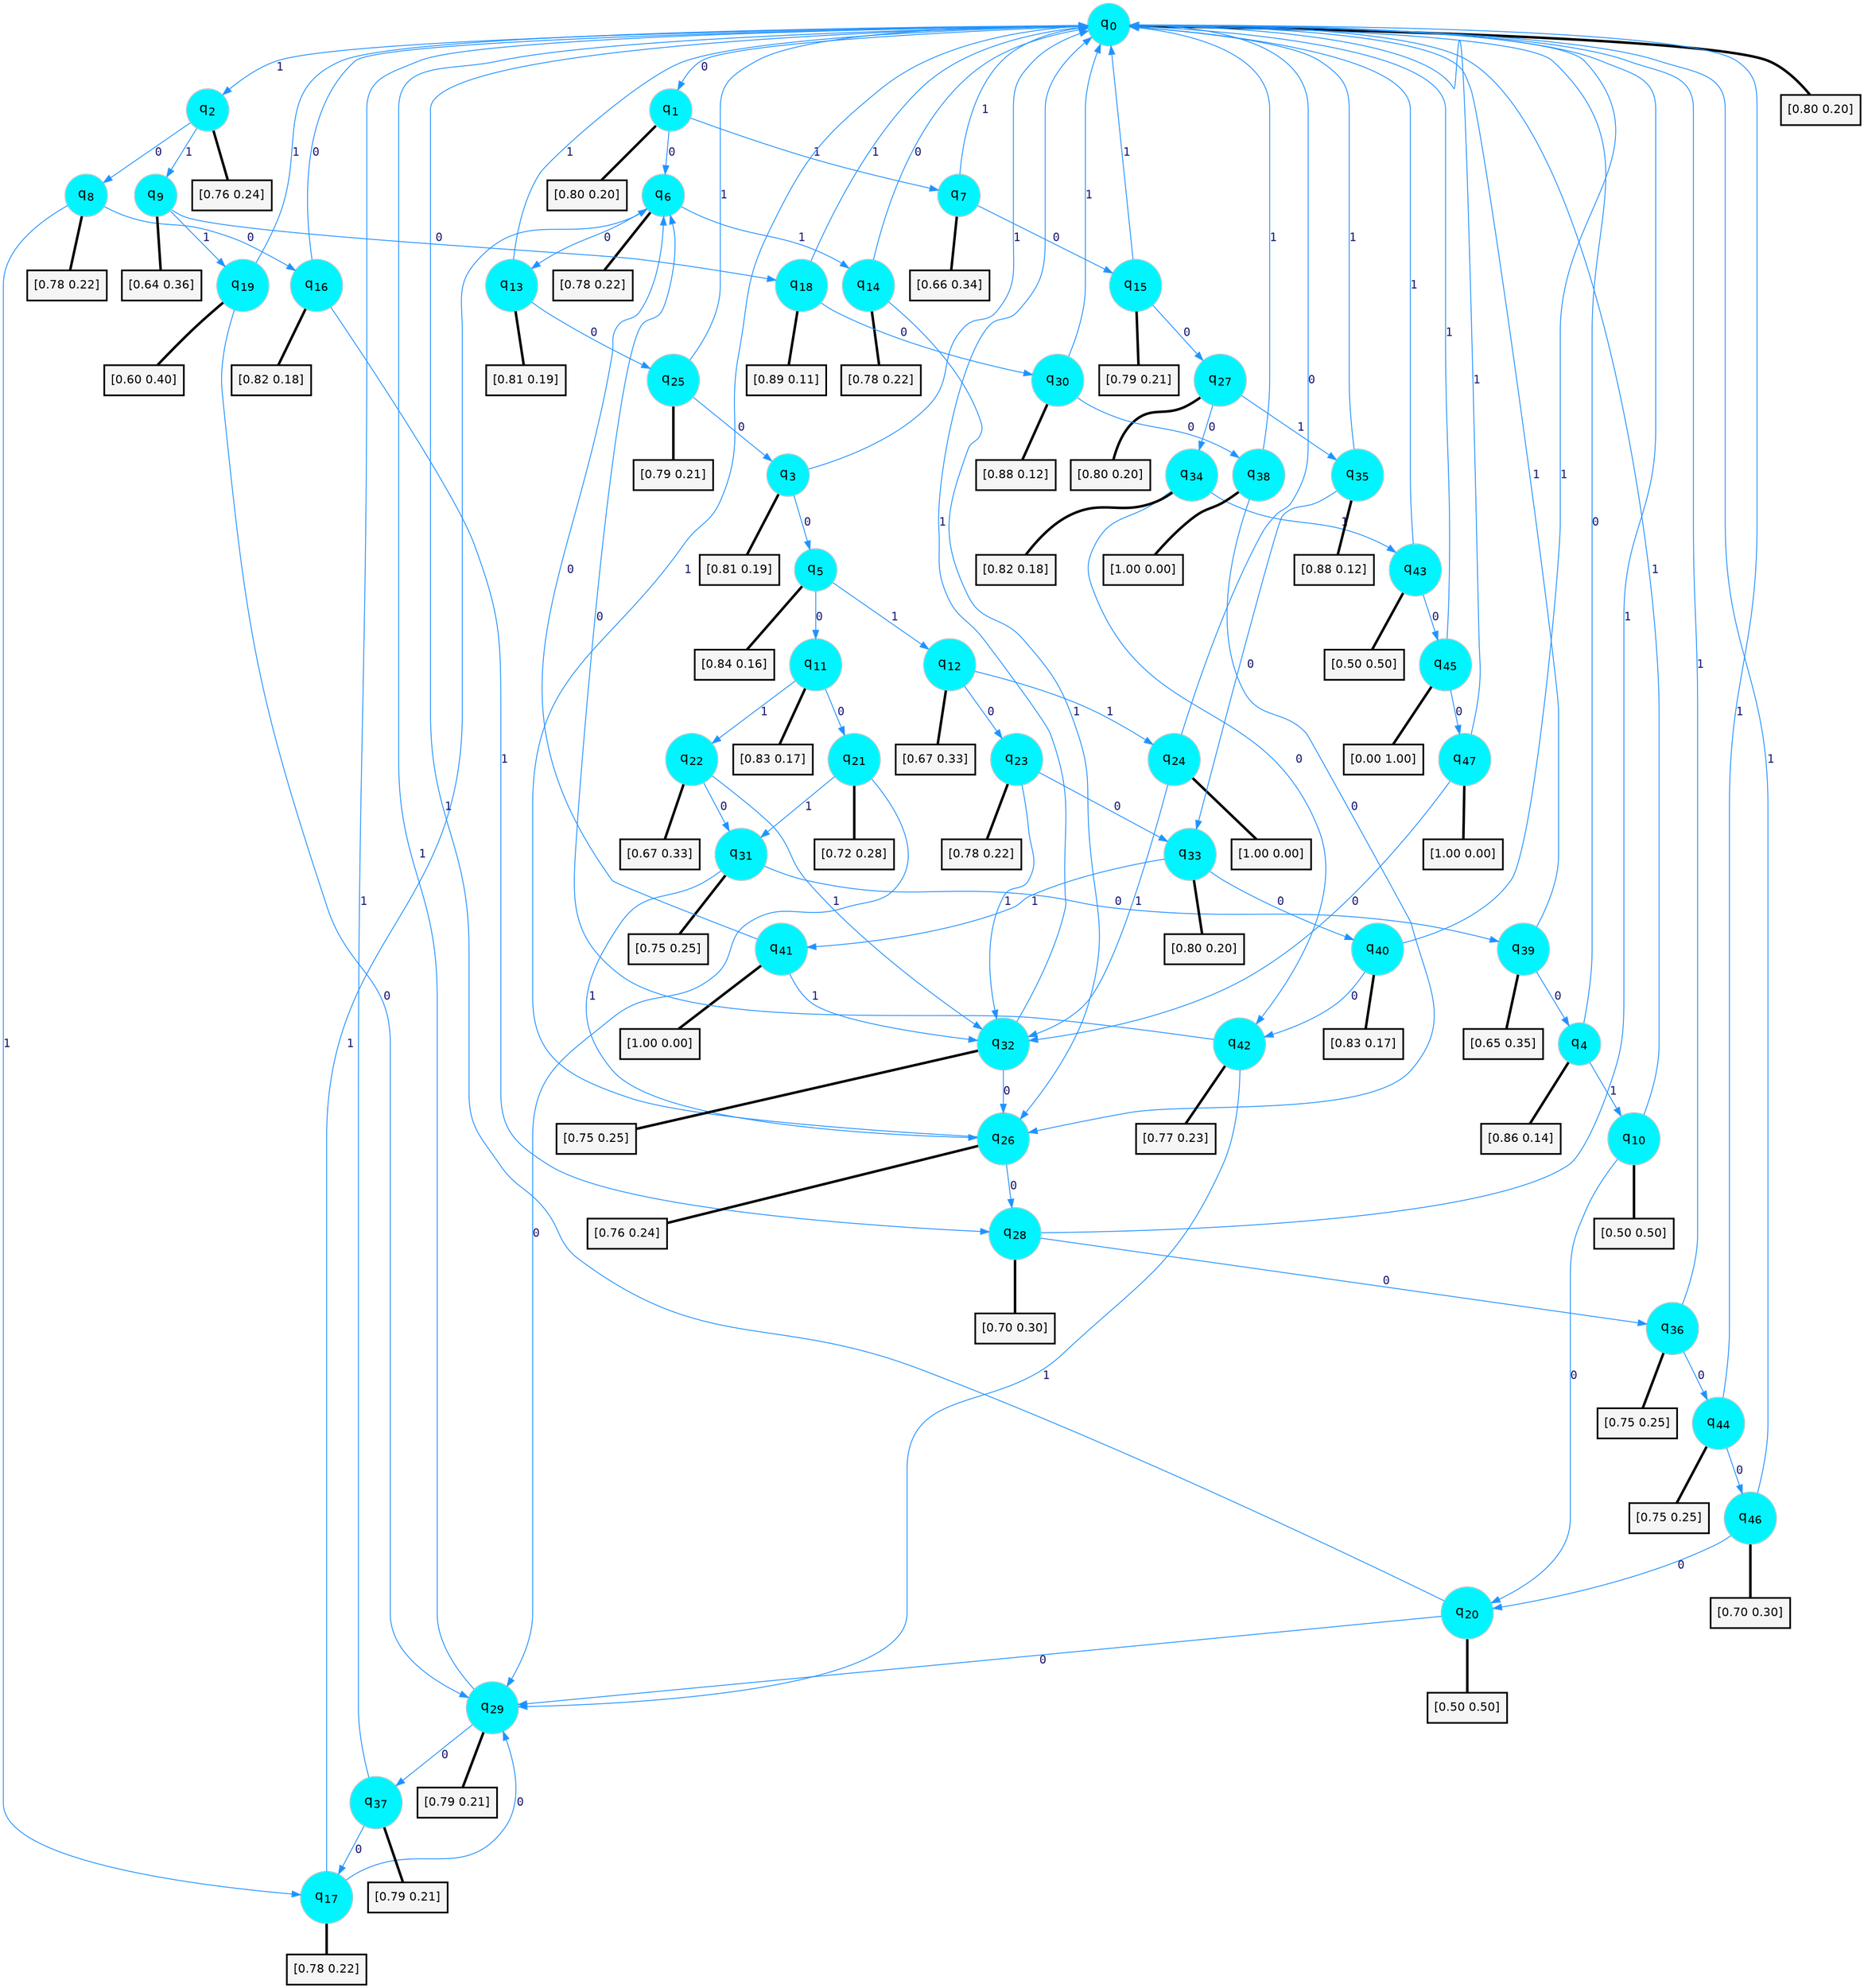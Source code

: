 digraph G {
graph [
bgcolor=transparent, dpi=300, rankdir=TD, size="40,25"];
node [
color=gray, fillcolor=turquoise1, fontcolor=black, fontname=Helvetica, fontsize=16, fontweight=bold, shape=circle, style=filled];
edge [
arrowsize=1, color=dodgerblue1, fontcolor=midnightblue, fontname=courier, fontweight=bold, penwidth=1, style=solid, weight=20];
0[label=<q<SUB>0</SUB>>];
1[label=<q<SUB>1</SUB>>];
2[label=<q<SUB>2</SUB>>];
3[label=<q<SUB>3</SUB>>];
4[label=<q<SUB>4</SUB>>];
5[label=<q<SUB>5</SUB>>];
6[label=<q<SUB>6</SUB>>];
7[label=<q<SUB>7</SUB>>];
8[label=<q<SUB>8</SUB>>];
9[label=<q<SUB>9</SUB>>];
10[label=<q<SUB>10</SUB>>];
11[label=<q<SUB>11</SUB>>];
12[label=<q<SUB>12</SUB>>];
13[label=<q<SUB>13</SUB>>];
14[label=<q<SUB>14</SUB>>];
15[label=<q<SUB>15</SUB>>];
16[label=<q<SUB>16</SUB>>];
17[label=<q<SUB>17</SUB>>];
18[label=<q<SUB>18</SUB>>];
19[label=<q<SUB>19</SUB>>];
20[label=<q<SUB>20</SUB>>];
21[label=<q<SUB>21</SUB>>];
22[label=<q<SUB>22</SUB>>];
23[label=<q<SUB>23</SUB>>];
24[label=<q<SUB>24</SUB>>];
25[label=<q<SUB>25</SUB>>];
26[label=<q<SUB>26</SUB>>];
27[label=<q<SUB>27</SUB>>];
28[label=<q<SUB>28</SUB>>];
29[label=<q<SUB>29</SUB>>];
30[label=<q<SUB>30</SUB>>];
31[label=<q<SUB>31</SUB>>];
32[label=<q<SUB>32</SUB>>];
33[label=<q<SUB>33</SUB>>];
34[label=<q<SUB>34</SUB>>];
35[label=<q<SUB>35</SUB>>];
36[label=<q<SUB>36</SUB>>];
37[label=<q<SUB>37</SUB>>];
38[label=<q<SUB>38</SUB>>];
39[label=<q<SUB>39</SUB>>];
40[label=<q<SUB>40</SUB>>];
41[label=<q<SUB>41</SUB>>];
42[label=<q<SUB>42</SUB>>];
43[label=<q<SUB>43</SUB>>];
44[label=<q<SUB>44</SUB>>];
45[label=<q<SUB>45</SUB>>];
46[label=<q<SUB>46</SUB>>];
47[label=<q<SUB>47</SUB>>];
48[label="[0.80 0.20]", shape=box,fontcolor=black, fontname=Helvetica, fontsize=14, penwidth=2, fillcolor=whitesmoke,color=black];
49[label="[0.80 0.20]", shape=box,fontcolor=black, fontname=Helvetica, fontsize=14, penwidth=2, fillcolor=whitesmoke,color=black];
50[label="[0.76 0.24]", shape=box,fontcolor=black, fontname=Helvetica, fontsize=14, penwidth=2, fillcolor=whitesmoke,color=black];
51[label="[0.81 0.19]", shape=box,fontcolor=black, fontname=Helvetica, fontsize=14, penwidth=2, fillcolor=whitesmoke,color=black];
52[label="[0.86 0.14]", shape=box,fontcolor=black, fontname=Helvetica, fontsize=14, penwidth=2, fillcolor=whitesmoke,color=black];
53[label="[0.84 0.16]", shape=box,fontcolor=black, fontname=Helvetica, fontsize=14, penwidth=2, fillcolor=whitesmoke,color=black];
54[label="[0.78 0.22]", shape=box,fontcolor=black, fontname=Helvetica, fontsize=14, penwidth=2, fillcolor=whitesmoke,color=black];
55[label="[0.66 0.34]", shape=box,fontcolor=black, fontname=Helvetica, fontsize=14, penwidth=2, fillcolor=whitesmoke,color=black];
56[label="[0.78 0.22]", shape=box,fontcolor=black, fontname=Helvetica, fontsize=14, penwidth=2, fillcolor=whitesmoke,color=black];
57[label="[0.64 0.36]", shape=box,fontcolor=black, fontname=Helvetica, fontsize=14, penwidth=2, fillcolor=whitesmoke,color=black];
58[label="[0.50 0.50]", shape=box,fontcolor=black, fontname=Helvetica, fontsize=14, penwidth=2, fillcolor=whitesmoke,color=black];
59[label="[0.83 0.17]", shape=box,fontcolor=black, fontname=Helvetica, fontsize=14, penwidth=2, fillcolor=whitesmoke,color=black];
60[label="[0.67 0.33]", shape=box,fontcolor=black, fontname=Helvetica, fontsize=14, penwidth=2, fillcolor=whitesmoke,color=black];
61[label="[0.81 0.19]", shape=box,fontcolor=black, fontname=Helvetica, fontsize=14, penwidth=2, fillcolor=whitesmoke,color=black];
62[label="[0.78 0.22]", shape=box,fontcolor=black, fontname=Helvetica, fontsize=14, penwidth=2, fillcolor=whitesmoke,color=black];
63[label="[0.79 0.21]", shape=box,fontcolor=black, fontname=Helvetica, fontsize=14, penwidth=2, fillcolor=whitesmoke,color=black];
64[label="[0.82 0.18]", shape=box,fontcolor=black, fontname=Helvetica, fontsize=14, penwidth=2, fillcolor=whitesmoke,color=black];
65[label="[0.78 0.22]", shape=box,fontcolor=black, fontname=Helvetica, fontsize=14, penwidth=2, fillcolor=whitesmoke,color=black];
66[label="[0.89 0.11]", shape=box,fontcolor=black, fontname=Helvetica, fontsize=14, penwidth=2, fillcolor=whitesmoke,color=black];
67[label="[0.60 0.40]", shape=box,fontcolor=black, fontname=Helvetica, fontsize=14, penwidth=2, fillcolor=whitesmoke,color=black];
68[label="[0.50 0.50]", shape=box,fontcolor=black, fontname=Helvetica, fontsize=14, penwidth=2, fillcolor=whitesmoke,color=black];
69[label="[0.72 0.28]", shape=box,fontcolor=black, fontname=Helvetica, fontsize=14, penwidth=2, fillcolor=whitesmoke,color=black];
70[label="[0.67 0.33]", shape=box,fontcolor=black, fontname=Helvetica, fontsize=14, penwidth=2, fillcolor=whitesmoke,color=black];
71[label="[0.78 0.22]", shape=box,fontcolor=black, fontname=Helvetica, fontsize=14, penwidth=2, fillcolor=whitesmoke,color=black];
72[label="[1.00 0.00]", shape=box,fontcolor=black, fontname=Helvetica, fontsize=14, penwidth=2, fillcolor=whitesmoke,color=black];
73[label="[0.79 0.21]", shape=box,fontcolor=black, fontname=Helvetica, fontsize=14, penwidth=2, fillcolor=whitesmoke,color=black];
74[label="[0.76 0.24]", shape=box,fontcolor=black, fontname=Helvetica, fontsize=14, penwidth=2, fillcolor=whitesmoke,color=black];
75[label="[0.80 0.20]", shape=box,fontcolor=black, fontname=Helvetica, fontsize=14, penwidth=2, fillcolor=whitesmoke,color=black];
76[label="[0.70 0.30]", shape=box,fontcolor=black, fontname=Helvetica, fontsize=14, penwidth=2, fillcolor=whitesmoke,color=black];
77[label="[0.79 0.21]", shape=box,fontcolor=black, fontname=Helvetica, fontsize=14, penwidth=2, fillcolor=whitesmoke,color=black];
78[label="[0.88 0.12]", shape=box,fontcolor=black, fontname=Helvetica, fontsize=14, penwidth=2, fillcolor=whitesmoke,color=black];
79[label="[0.75 0.25]", shape=box,fontcolor=black, fontname=Helvetica, fontsize=14, penwidth=2, fillcolor=whitesmoke,color=black];
80[label="[0.75 0.25]", shape=box,fontcolor=black, fontname=Helvetica, fontsize=14, penwidth=2, fillcolor=whitesmoke,color=black];
81[label="[0.80 0.20]", shape=box,fontcolor=black, fontname=Helvetica, fontsize=14, penwidth=2, fillcolor=whitesmoke,color=black];
82[label="[0.82 0.18]", shape=box,fontcolor=black, fontname=Helvetica, fontsize=14, penwidth=2, fillcolor=whitesmoke,color=black];
83[label="[0.88 0.12]", shape=box,fontcolor=black, fontname=Helvetica, fontsize=14, penwidth=2, fillcolor=whitesmoke,color=black];
84[label="[0.75 0.25]", shape=box,fontcolor=black, fontname=Helvetica, fontsize=14, penwidth=2, fillcolor=whitesmoke,color=black];
85[label="[0.79 0.21]", shape=box,fontcolor=black, fontname=Helvetica, fontsize=14, penwidth=2, fillcolor=whitesmoke,color=black];
86[label="[1.00 0.00]", shape=box,fontcolor=black, fontname=Helvetica, fontsize=14, penwidth=2, fillcolor=whitesmoke,color=black];
87[label="[0.65 0.35]", shape=box,fontcolor=black, fontname=Helvetica, fontsize=14, penwidth=2, fillcolor=whitesmoke,color=black];
88[label="[0.83 0.17]", shape=box,fontcolor=black, fontname=Helvetica, fontsize=14, penwidth=2, fillcolor=whitesmoke,color=black];
89[label="[1.00 0.00]", shape=box,fontcolor=black, fontname=Helvetica, fontsize=14, penwidth=2, fillcolor=whitesmoke,color=black];
90[label="[0.77 0.23]", shape=box,fontcolor=black, fontname=Helvetica, fontsize=14, penwidth=2, fillcolor=whitesmoke,color=black];
91[label="[0.50 0.50]", shape=box,fontcolor=black, fontname=Helvetica, fontsize=14, penwidth=2, fillcolor=whitesmoke,color=black];
92[label="[0.75 0.25]", shape=box,fontcolor=black, fontname=Helvetica, fontsize=14, penwidth=2, fillcolor=whitesmoke,color=black];
93[label="[0.00 1.00]", shape=box,fontcolor=black, fontname=Helvetica, fontsize=14, penwidth=2, fillcolor=whitesmoke,color=black];
94[label="[0.70 0.30]", shape=box,fontcolor=black, fontname=Helvetica, fontsize=14, penwidth=2, fillcolor=whitesmoke,color=black];
95[label="[1.00 0.00]", shape=box,fontcolor=black, fontname=Helvetica, fontsize=14, penwidth=2, fillcolor=whitesmoke,color=black];
0->1 [label=0];
0->2 [label=1];
0->48 [arrowhead=none, penwidth=3,color=black];
1->6 [label=0];
1->7 [label=1];
1->49 [arrowhead=none, penwidth=3,color=black];
2->8 [label=0];
2->9 [label=1];
2->50 [arrowhead=none, penwidth=3,color=black];
3->5 [label=0];
3->0 [label=1];
3->51 [arrowhead=none, penwidth=3,color=black];
4->0 [label=0];
4->10 [label=1];
4->52 [arrowhead=none, penwidth=3,color=black];
5->11 [label=0];
5->12 [label=1];
5->53 [arrowhead=none, penwidth=3,color=black];
6->13 [label=0];
6->14 [label=1];
6->54 [arrowhead=none, penwidth=3,color=black];
7->15 [label=0];
7->0 [label=1];
7->55 [arrowhead=none, penwidth=3,color=black];
8->16 [label=0];
8->17 [label=1];
8->56 [arrowhead=none, penwidth=3,color=black];
9->18 [label=0];
9->19 [label=1];
9->57 [arrowhead=none, penwidth=3,color=black];
10->20 [label=0];
10->0 [label=1];
10->58 [arrowhead=none, penwidth=3,color=black];
11->21 [label=0];
11->22 [label=1];
11->59 [arrowhead=none, penwidth=3,color=black];
12->23 [label=0];
12->24 [label=1];
12->60 [arrowhead=none, penwidth=3,color=black];
13->25 [label=0];
13->0 [label=1];
13->61 [arrowhead=none, penwidth=3,color=black];
14->0 [label=0];
14->26 [label=1];
14->62 [arrowhead=none, penwidth=3,color=black];
15->27 [label=0];
15->0 [label=1];
15->63 [arrowhead=none, penwidth=3,color=black];
16->0 [label=0];
16->28 [label=1];
16->64 [arrowhead=none, penwidth=3,color=black];
17->29 [label=0];
17->6 [label=1];
17->65 [arrowhead=none, penwidth=3,color=black];
18->30 [label=0];
18->0 [label=1];
18->66 [arrowhead=none, penwidth=3,color=black];
19->29 [label=0];
19->0 [label=1];
19->67 [arrowhead=none, penwidth=3,color=black];
20->29 [label=0];
20->0 [label=1];
20->68 [arrowhead=none, penwidth=3,color=black];
21->29 [label=0];
21->31 [label=1];
21->69 [arrowhead=none, penwidth=3,color=black];
22->31 [label=0];
22->32 [label=1];
22->70 [arrowhead=none, penwidth=3,color=black];
23->33 [label=0];
23->32 [label=1];
23->71 [arrowhead=none, penwidth=3,color=black];
24->0 [label=0];
24->32 [label=1];
24->72 [arrowhead=none, penwidth=3,color=black];
25->3 [label=0];
25->0 [label=1];
25->73 [arrowhead=none, penwidth=3,color=black];
26->28 [label=0];
26->0 [label=1];
26->74 [arrowhead=none, penwidth=3,color=black];
27->34 [label=0];
27->35 [label=1];
27->75 [arrowhead=none, penwidth=3,color=black];
28->36 [label=0];
28->0 [label=1];
28->76 [arrowhead=none, penwidth=3,color=black];
29->37 [label=0];
29->0 [label=1];
29->77 [arrowhead=none, penwidth=3,color=black];
30->38 [label=0];
30->0 [label=1];
30->78 [arrowhead=none, penwidth=3,color=black];
31->39 [label=0];
31->26 [label=1];
31->79 [arrowhead=none, penwidth=3,color=black];
32->26 [label=0];
32->0 [label=1];
32->80 [arrowhead=none, penwidth=3,color=black];
33->40 [label=0];
33->41 [label=1];
33->81 [arrowhead=none, penwidth=3,color=black];
34->42 [label=0];
34->43 [label=1];
34->82 [arrowhead=none, penwidth=3,color=black];
35->33 [label=0];
35->0 [label=1];
35->83 [arrowhead=none, penwidth=3,color=black];
36->44 [label=0];
36->0 [label=1];
36->84 [arrowhead=none, penwidth=3,color=black];
37->17 [label=0];
37->0 [label=1];
37->85 [arrowhead=none, penwidth=3,color=black];
38->26 [label=0];
38->0 [label=1];
38->86 [arrowhead=none, penwidth=3,color=black];
39->4 [label=0];
39->0 [label=1];
39->87 [arrowhead=none, penwidth=3,color=black];
40->42 [label=0];
40->0 [label=1];
40->88 [arrowhead=none, penwidth=3,color=black];
41->6 [label=0];
41->32 [label=1];
41->89 [arrowhead=none, penwidth=3,color=black];
42->6 [label=0];
42->29 [label=1];
42->90 [arrowhead=none, penwidth=3,color=black];
43->45 [label=0];
43->0 [label=1];
43->91 [arrowhead=none, penwidth=3,color=black];
44->46 [label=0];
44->0 [label=1];
44->92 [arrowhead=none, penwidth=3,color=black];
45->47 [label=0];
45->0 [label=1];
45->93 [arrowhead=none, penwidth=3,color=black];
46->20 [label=0];
46->0 [label=1];
46->94 [arrowhead=none, penwidth=3,color=black];
47->32 [label=0];
47->0 [label=1];
47->95 [arrowhead=none, penwidth=3,color=black];
}
